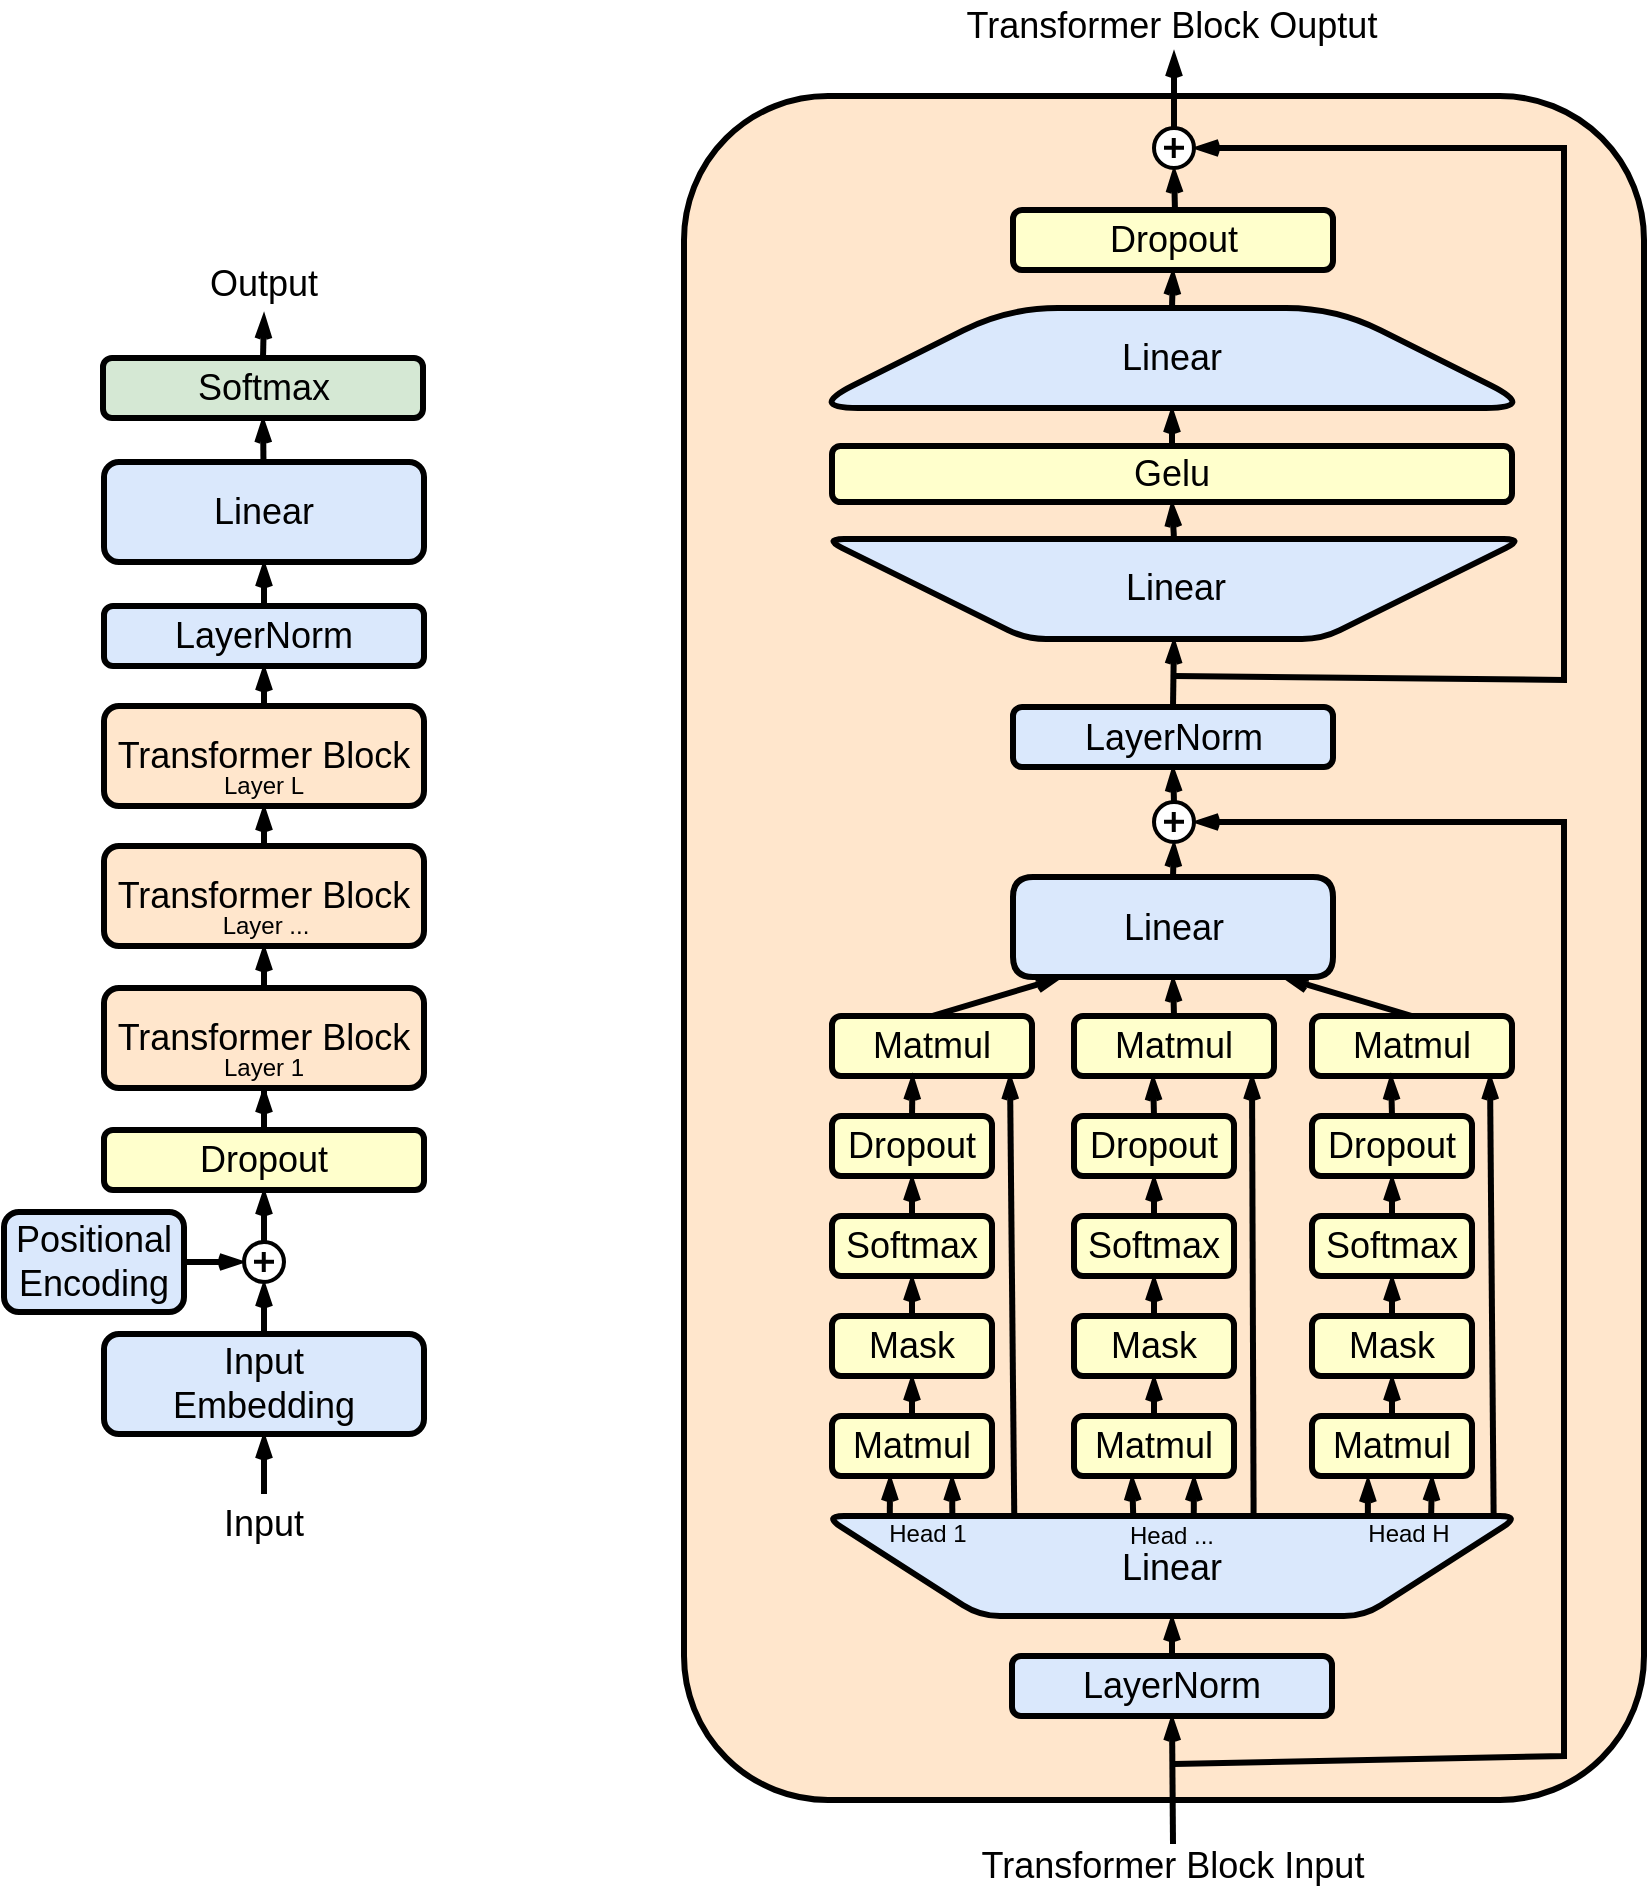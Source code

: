 <mxfile version="21.3.4" type="device">
  <diagram id="4b9dIsP7ZebXHQJc3vsl" name="Page-1">
    <mxGraphModel dx="1349" dy="1094" grid="1" gridSize="10" guides="1" tooltips="1" connect="1" arrows="1" fold="1" page="1" pageScale="1" pageWidth="827" pageHeight="1169" math="0" shadow="0">
      <root>
        <mxCell id="0" />
        <mxCell id="1" parent="0" />
        <mxCell id="HQVciKcB6uAsC0LOoz2--17" value="" style="strokeWidth=2;html=1;shape=mxgraph.flowchart.start_2;whiteSpace=wrap;rounded=1;shadow=0;sketch=0;strokeColor=#000000;fillColor=default;gradientColor=none;" parent="1" vertex="1">
          <mxGeometry x="250" y="821" width="20" height="20" as="geometry" />
        </mxCell>
        <mxCell id="HQVciKcB6uAsC0LOoz2--32" value="&lt;font style=&quot;font-size: 18px;&quot;&gt;Input&lt;br&gt;&lt;font style=&quot;font-size: 18px;&quot;&gt;Embedding&lt;/font&gt;&lt;/font&gt;" style="rounded=1;whiteSpace=wrap;html=1;shadow=0;sketch=0;fillColor=#dae8fc;strokeColor=#000000;labelBackgroundColor=none;strokeWidth=3;" parent="1" vertex="1">
          <mxGeometry x="180" y="867" width="160" height="50" as="geometry" />
        </mxCell>
        <mxCell id="HQVciKcB6uAsC0LOoz2--35" value="&lt;font style=&quot;font-size: 18px;&quot;&gt;Input&lt;br&gt;&lt;/font&gt;" style="rounded=1;whiteSpace=wrap;html=1;shadow=0;sketch=0;labelBackgroundColor=none;strokeWidth=3;strokeColor=none;fillColor=none;" parent="1" vertex="1">
          <mxGeometry x="180" y="947" width="160" height="30" as="geometry" />
        </mxCell>
        <mxCell id="HQVciKcB6uAsC0LOoz2--36" value="" style="endArrow=openThin;html=1;entryX=0.5;entryY=1;entryDx=0;entryDy=0;exitX=0.5;exitY=0;exitDx=0;exitDy=0;strokeWidth=3;rounded=0;endFill=0;" parent="1" source="HQVciKcB6uAsC0LOoz2--35" target="HQVciKcB6uAsC0LOoz2--32" edge="1">
          <mxGeometry width="50" height="50" relative="1" as="geometry">
            <mxPoint x="389.76" y="677" as="sourcePoint" />
            <mxPoint x="389.76" y="637" as="targetPoint" />
          </mxGeometry>
        </mxCell>
        <mxCell id="HQVciKcB6uAsC0LOoz2--37" value="&lt;font style=&quot;font-size: 18px;&quot;&gt;Positional&lt;br&gt;Encoding&lt;br&gt;&lt;/font&gt;" style="rounded=1;whiteSpace=wrap;html=1;shadow=0;sketch=0;labelBackgroundColor=none;strokeWidth=3;strokeColor=#000000;fillColor=#dae8fc;" parent="1" vertex="1">
          <mxGeometry x="130" y="806" width="90" height="50" as="geometry" />
        </mxCell>
        <mxCell id="HQVciKcB6uAsC0LOoz2--43" value="" style="endArrow=openThin;html=1;entryX=0.5;entryY=1;entryDx=0;entryDy=0;exitX=0.5;exitY=0;exitDx=0;exitDy=0;strokeWidth=3;rounded=0;endFill=0;entryPerimeter=0;" parent="1" source="HQVciKcB6uAsC0LOoz2--32" target="HQVciKcB6uAsC0LOoz2--17" edge="1">
          <mxGeometry x="1" y="71" width="50" height="50" relative="1" as="geometry">
            <mxPoint x="245" y="857" as="sourcePoint" />
            <mxPoint x="245" y="827" as="targetPoint" />
            <mxPoint x="61" y="-70" as="offset" />
          </mxGeometry>
        </mxCell>
        <mxCell id="HQVciKcB6uAsC0LOoz2--44" value="" style="endArrow=openThin;html=1;strokeWidth=3;rounded=0;endFill=0;entryX=0;entryY=0.5;entryDx=0;entryDy=0;entryPerimeter=0;exitX=1;exitY=0.5;exitDx=0;exitDy=0;" parent="1" source="HQVciKcB6uAsC0LOoz2--37" target="HQVciKcB6uAsC0LOoz2--17" edge="1">
          <mxGeometry x="1" y="71" width="50" height="50" relative="1" as="geometry">
            <mxPoint x="220" y="832" as="sourcePoint" />
            <mxPoint x="250" y="857" as="targetPoint" />
            <mxPoint x="61" y="-70" as="offset" />
          </mxGeometry>
        </mxCell>
        <mxCell id="HQVciKcB6uAsC0LOoz2--45" value="" style="endArrow=openThin;html=1;entryX=0.5;entryY=1;entryDx=0;entryDy=0;strokeWidth=3;rounded=0;endFill=0;exitX=0.5;exitY=0;exitDx=0;exitDy=0;exitPerimeter=0;" parent="1" source="HQVciKcB6uAsC0LOoz2--17" target="HQVciKcB6uAsC0LOoz2--46" edge="1">
          <mxGeometry x="1" y="71" width="50" height="50" relative="1" as="geometry">
            <mxPoint x="240" y="817" as="sourcePoint" />
            <mxPoint x="250" y="857" as="targetPoint" />
            <mxPoint x="61" y="-70" as="offset" />
          </mxGeometry>
        </mxCell>
        <mxCell id="HQVciKcB6uAsC0LOoz2--55" value="" style="edgeStyle=orthogonalEdgeStyle;rounded=0;orthogonalLoop=1;jettySize=auto;html=1;strokeWidth=3;fontSize=18;endArrow=openThin;endFill=0;" parent="1" source="HQVciKcB6uAsC0LOoz2--46" target="HQVciKcB6uAsC0LOoz2--47" edge="1">
          <mxGeometry relative="1" as="geometry" />
        </mxCell>
        <mxCell id="HQVciKcB6uAsC0LOoz2--46" value="&lt;font size=&quot;4&quot;&gt;Dropout&lt;/font&gt;" style="rounded=1;whiteSpace=wrap;html=1;shadow=0;sketch=0;fillColor=#FFFFCC;strokeColor=#000000;labelBackgroundColor=none;strokeWidth=3;" parent="1" vertex="1">
          <mxGeometry x="180" y="765" width="160" height="30" as="geometry" />
        </mxCell>
        <mxCell id="HQVciKcB6uAsC0LOoz2--47" value="&lt;font size=&quot;4&quot;&gt;Transformer Block&lt;br&gt;&lt;/font&gt;" style="rounded=1;whiteSpace=wrap;html=1;shadow=0;sketch=0;fillColor=#ffe6cc;strokeColor=#000000;labelBackgroundColor=none;strokeWidth=3;" parent="1" vertex="1">
          <mxGeometry x="180" y="694" width="160" height="50" as="geometry" />
        </mxCell>
        <mxCell id="HQVciKcB6uAsC0LOoz2--48" value="&lt;font size=&quot;4&quot;&gt;LayerNorm&lt;br&gt;&lt;/font&gt;" style="rounded=1;whiteSpace=wrap;html=1;shadow=0;sketch=0;fillColor=#dae8fc;strokeColor=#000000;labelBackgroundColor=none;strokeWidth=3;" parent="1" vertex="1">
          <mxGeometry x="180" y="503" width="160" height="30" as="geometry" />
        </mxCell>
        <mxCell id="HQVciKcB6uAsC0LOoz2--50" value="&lt;font size=&quot;4&quot;&gt;Linear&lt;br&gt;&lt;/font&gt;" style="rounded=1;whiteSpace=wrap;html=1;shadow=0;sketch=0;fillColor=#dae8fc;strokeColor=#000000;labelBackgroundColor=none;strokeWidth=3;" parent="1" vertex="1">
          <mxGeometry x="180" y="431" width="160" height="50" as="geometry" />
        </mxCell>
        <mxCell id="HQVciKcB6uAsC0LOoz2--51" value="&lt;font size=&quot;4&quot;&gt;Transformer Block&lt;br&gt;&lt;/font&gt;" style="rounded=1;whiteSpace=wrap;html=1;shadow=0;sketch=0;fillColor=#ffe6cc;strokeColor=#000000;labelBackgroundColor=none;strokeWidth=3;" parent="1" vertex="1">
          <mxGeometry x="180" y="623" width="160" height="50" as="geometry" />
        </mxCell>
        <mxCell id="HQVciKcB6uAsC0LOoz2--52" value="&lt;font size=&quot;4&quot;&gt;Transformer Block&lt;br&gt;&lt;/font&gt;" style="rounded=1;whiteSpace=wrap;html=1;shadow=0;sketch=0;fillColor=#ffe6cc;strokeColor=#000000;labelBackgroundColor=none;strokeWidth=3;" parent="1" vertex="1">
          <mxGeometry x="180" y="553" width="160" height="50" as="geometry" />
        </mxCell>
        <mxCell id="HQVciKcB6uAsC0LOoz2--58" value="" style="endArrow=openThin;html=1;strokeWidth=3;rounded=0;endFill=0;entryX=0.5;entryY=1;entryDx=0;entryDy=0;" parent="1" source="HQVciKcB6uAsC0LOoz2--52" target="HQVciKcB6uAsC0LOoz2--48" edge="1">
          <mxGeometry x="1" y="71" width="50" height="50" relative="1" as="geometry">
            <mxPoint x="130" y="667" as="sourcePoint" />
            <mxPoint x="165" y="667" as="targetPoint" />
            <mxPoint x="61" y="-70" as="offset" />
          </mxGeometry>
        </mxCell>
        <mxCell id="HQVciKcB6uAsC0LOoz2--59" value="" style="endArrow=openThin;html=1;exitX=0.5;exitY=0;exitDx=0;exitDy=0;strokeWidth=3;rounded=0;endFill=0;entryX=0.5;entryY=1;entryDx=0;entryDy=0;" parent="1" source="HQVciKcB6uAsC0LOoz2--51" target="HQVciKcB6uAsC0LOoz2--52" edge="1">
          <mxGeometry x="1" y="71" width="50" height="50" relative="1" as="geometry">
            <mxPoint x="140" y="677" as="sourcePoint" />
            <mxPoint x="175" y="677" as="targetPoint" />
            <mxPoint x="61" y="-70" as="offset" />
          </mxGeometry>
        </mxCell>
        <mxCell id="HQVciKcB6uAsC0LOoz2--60" value="" style="endArrow=openThin;html=1;strokeWidth=3;rounded=0;endFill=0;entryX=0.5;entryY=1;entryDx=0;entryDy=0;exitX=0.5;exitY=0;exitDx=0;exitDy=0;" parent="1" source="HQVciKcB6uAsC0LOoz2--47" target="HQVciKcB6uAsC0LOoz2--51" edge="1">
          <mxGeometry x="1" y="71" width="50" height="50" relative="1" as="geometry">
            <mxPoint x="140" y="597" as="sourcePoint" />
            <mxPoint x="185" y="687" as="targetPoint" />
            <mxPoint x="61" y="-70" as="offset" />
          </mxGeometry>
        </mxCell>
        <mxCell id="HQVciKcB6uAsC0LOoz2--61" value="" style="endArrow=openThin;html=1;strokeWidth=3;rounded=0;endFill=0;entryX=0.5;entryY=1;entryDx=0;entryDy=0;" parent="1" source="HQVciKcB6uAsC0LOoz2--48" target="HQVciKcB6uAsC0LOoz2--50" edge="1">
          <mxGeometry x="1" y="71" width="50" height="50" relative="1" as="geometry">
            <mxPoint x="250" y="549" as="sourcePoint" />
            <mxPoint x="250" y="528" as="targetPoint" />
            <mxPoint x="61" y="-70" as="offset" />
          </mxGeometry>
        </mxCell>
        <mxCell id="HQVciKcB6uAsC0LOoz2--62" value="&lt;font style=&quot;font-size: 18px;&quot;&gt;Output&lt;br&gt;&lt;/font&gt;" style="rounded=1;whiteSpace=wrap;html=1;shadow=0;sketch=0;labelBackgroundColor=none;strokeWidth=3;strokeColor=none;fillColor=none;" parent="1" vertex="1">
          <mxGeometry x="180" y="326" width="160" height="31" as="geometry" />
        </mxCell>
        <mxCell id="HQVciKcB6uAsC0LOoz2--63" value="" style="endArrow=openThin;html=1;strokeWidth=3;rounded=0;endFill=0;entryX=0.5;entryY=1;entryDx=0;entryDy=0;exitX=0.5;exitY=0;exitDx=0;exitDy=0;" parent="1" source="oIwPzfI9AkTeWNETLoXm-1" target="HQVciKcB6uAsC0LOoz2--62" edge="1">
          <mxGeometry x="1" y="71" width="50" height="50" relative="1" as="geometry">
            <mxPoint x="260" y="365" as="sourcePoint" />
            <mxPoint x="250" y="387" as="targetPoint" />
            <mxPoint x="61" y="-70" as="offset" />
          </mxGeometry>
        </mxCell>
        <mxCell id="HQVciKcB6uAsC0LOoz2--162" value="&lt;font style=&quot;&quot;&gt;&lt;font color=&quot;#000000&quot; style=&quot;font-size: 12px;&quot;&gt;Layer L&lt;/font&gt;&lt;br&gt;&lt;/font&gt;" style="rounded=1;whiteSpace=wrap;html=1;shadow=0;sketch=0;labelBackgroundColor=none;strokeWidth=3;strokeColor=none;fillColor=none;fontColor=#FF99CC;" parent="1" vertex="1">
          <mxGeometry x="210" y="580" width="100" height="25" as="geometry" />
        </mxCell>
        <mxCell id="HQVciKcB6uAsC0LOoz2--163" value="&lt;font style=&quot;&quot;&gt;&lt;font color=&quot;#000000&quot; style=&quot;font-size: 12px;&quot;&gt;Layer ...&lt;/font&gt;&lt;br&gt;&lt;/font&gt;" style="rounded=1;whiteSpace=wrap;html=1;shadow=0;sketch=0;labelBackgroundColor=none;strokeWidth=3;strokeColor=none;fillColor=none;fontColor=#FF99CC;" parent="1" vertex="1">
          <mxGeometry x="211" y="650.5" width="100" height="25" as="geometry" />
        </mxCell>
        <mxCell id="HQVciKcB6uAsC0LOoz2--164" value="&lt;font style=&quot;&quot;&gt;&lt;font color=&quot;#000000&quot; style=&quot;font-size: 12px;&quot;&gt;Layer 1&lt;/font&gt;&lt;br&gt;&lt;/font&gt;" style="rounded=1;whiteSpace=wrap;html=1;shadow=0;sketch=0;labelBackgroundColor=none;strokeWidth=3;strokeColor=none;fillColor=none;fontColor=#FF99CC;" parent="1" vertex="1">
          <mxGeometry x="210" y="721" width="100" height="25" as="geometry" />
        </mxCell>
        <mxCell id="oIwPzfI9AkTeWNETLoXm-1" value="&lt;font size=&quot;4&quot;&gt;Softmax&lt;br&gt;&lt;/font&gt;" style="rounded=1;whiteSpace=wrap;html=1;shadow=0;sketch=0;fillColor=#d5e8d4;strokeColor=#000000;labelBackgroundColor=none;strokeWidth=3;" parent="1" vertex="1">
          <mxGeometry x="179.5" y="379" width="160" height="30" as="geometry" />
        </mxCell>
        <mxCell id="oIwPzfI9AkTeWNETLoXm-3" value="" style="endArrow=openThin;html=1;strokeWidth=3;rounded=0;endFill=0;entryX=0.5;entryY=1;entryDx=0;entryDy=0;" parent="1" source="HQVciKcB6uAsC0LOoz2--50" target="oIwPzfI9AkTeWNETLoXm-1" edge="1">
          <mxGeometry x="1" y="71" width="50" height="50" relative="1" as="geometry">
            <mxPoint x="270" y="513" as="sourcePoint" />
            <mxPoint x="270" y="491" as="targetPoint" />
            <mxPoint x="61" y="-70" as="offset" />
          </mxGeometry>
        </mxCell>
        <mxCell id="TFvU1HtMdlonxRWAqQK4-1" value="&lt;font size=&quot;4&quot;&gt;&lt;br&gt;&lt;/font&gt;" style="rounded=1;whiteSpace=wrap;html=1;shadow=0;sketch=0;fillColor=#ffe6cc;strokeColor=#000000;labelBackgroundColor=none;strokeWidth=3;" parent="1" vertex="1">
          <mxGeometry x="470" y="248" width="480" height="852" as="geometry" />
        </mxCell>
        <mxCell id="TFvU1HtMdlonxRWAqQK4-2" value="&lt;font style=&quot;font-size: 18px;&quot;&gt;Transformer Block Input&lt;br&gt;&lt;/font&gt;" style="rounded=1;whiteSpace=wrap;html=1;shadow=0;sketch=0;labelBackgroundColor=none;strokeWidth=3;strokeColor=none;fillColor=none;" parent="1" vertex="1">
          <mxGeometry x="544" y="1122" width="341" height="22" as="geometry" />
        </mxCell>
        <mxCell id="TFvU1HtMdlonxRWAqQK4-3" value="" style="endArrow=openThin;html=1;entryX=0.5;entryY=1;entryDx=0;entryDy=0;exitX=0.5;exitY=0;exitDx=0;exitDy=0;strokeWidth=3;rounded=0;endFill=0;" parent="1" source="TFvU1HtMdlonxRWAqQK4-47" edge="1">
          <mxGeometry width="50" height="50" relative="1" as="geometry">
            <mxPoint x="714" y="1056" as="sourcePoint" />
            <mxPoint x="714" y="1008" as="targetPoint" />
          </mxGeometry>
        </mxCell>
        <mxCell id="TFvU1HtMdlonxRWAqQK4-4" value="" style="endArrow=openThin;html=1;entryX=0.75;entryY=1;entryDx=0;entryDy=0;strokeWidth=3;rounded=0;endFill=0;strokeColor=#000000;exitX=0.177;exitY=0.01;exitDx=0;exitDy=0;exitPerimeter=0;" parent="1" target="TFvU1HtMdlonxRWAqQK4-5" edge="1">
          <mxGeometry x="1" y="71" width="50" height="50" relative="1" as="geometry">
            <mxPoint x="604.18" y="958.5" as="sourcePoint" />
            <mxPoint x="604" y="915" as="targetPoint" />
            <mxPoint x="61" y="-70" as="offset" />
          </mxGeometry>
        </mxCell>
        <mxCell id="TFvU1HtMdlonxRWAqQK4-5" value="&lt;font style=&quot;font-size: 18px;&quot;&gt;Matmul&lt;/font&gt;" style="rounded=1;whiteSpace=wrap;html=1;shadow=0;sketch=0;fillColor=#FFFFCC;strokeColor=#000000;labelBackgroundColor=none;strokeWidth=3;" parent="1" vertex="1">
          <mxGeometry x="544" y="908" width="80" height="30" as="geometry" />
        </mxCell>
        <mxCell id="TFvU1HtMdlonxRWAqQK4-6" value="" style="endArrow=openThin;html=1;entryX=0.363;entryY=1;entryDx=0;entryDy=0;exitX=0.085;exitY=-0.02;exitDx=0;exitDy=0;strokeWidth=3;rounded=0;endFill=0;entryPerimeter=0;exitPerimeter=0;strokeColor=#000000;" parent="1" target="TFvU1HtMdlonxRWAqQK4-5" edge="1">
          <mxGeometry x="1" y="71" width="50" height="50" relative="1" as="geometry">
            <mxPoint x="572.9" y="957" as="sourcePoint" />
            <mxPoint x="564" y="915" as="targetPoint" />
            <mxPoint x="61" y="-70" as="offset" />
          </mxGeometry>
        </mxCell>
        <mxCell id="TFvU1HtMdlonxRWAqQK4-7" value="" style="endArrow=openThin;html=1;entryX=0.89;entryY=0.98;entryDx=0;entryDy=0;strokeWidth=3;rounded=0;endFill=0;entryPerimeter=0;exitX=0.268;exitY=-0.03;exitDx=0;exitDy=0;exitPerimeter=0;strokeColor=#000000;" parent="1" target="TFvU1HtMdlonxRWAqQK4-10" edge="1">
          <mxGeometry x="1" y="71" width="50" height="50" relative="1" as="geometry">
            <mxPoint x="635.12" y="956.5" as="sourcePoint" />
            <mxPoint x="634" y="910" as="targetPoint" />
            <mxPoint x="61" y="-70" as="offset" />
          </mxGeometry>
        </mxCell>
        <mxCell id="TFvU1HtMdlonxRWAqQK4-8" value="&lt;font style=&quot;font-size: 18px;&quot;&gt;Mask&lt;/font&gt;" style="rounded=1;whiteSpace=wrap;html=1;shadow=0;sketch=0;fillColor=#FFFFCC;strokeColor=#000000;labelBackgroundColor=none;strokeWidth=3;" parent="1" vertex="1">
          <mxGeometry x="544" y="858" width="80" height="30" as="geometry" />
        </mxCell>
        <mxCell id="TFvU1HtMdlonxRWAqQK4-9" value="&lt;font style=&quot;font-size: 18px;&quot;&gt;Softmax&lt;/font&gt;" style="rounded=1;whiteSpace=wrap;html=1;shadow=0;sketch=0;fillColor=#FFFFCC;strokeColor=#000000;labelBackgroundColor=none;strokeWidth=3;" parent="1" vertex="1">
          <mxGeometry x="544" y="808" width="80" height="30" as="geometry" />
        </mxCell>
        <mxCell id="TFvU1HtMdlonxRWAqQK4-10" value="&lt;font style=&quot;font-size: 18px;&quot;&gt;Matmul&lt;/font&gt;" style="rounded=1;whiteSpace=wrap;html=1;shadow=0;sketch=0;fillColor=#FFFFCC;strokeColor=#000000;labelBackgroundColor=none;strokeWidth=3;" parent="1" vertex="1">
          <mxGeometry x="544" y="708" width="100" height="30" as="geometry" />
        </mxCell>
        <mxCell id="TFvU1HtMdlonxRWAqQK4-11" value="&lt;font size=&quot;4&quot;&gt;LayerNorm&lt;/font&gt;" style="rounded=1;whiteSpace=wrap;html=1;shadow=0;sketch=0;fillColor=#dae8fc;strokeColor=#000000;labelBackgroundColor=none;strokeWidth=3;" parent="1" vertex="1">
          <mxGeometry x="634.5" y="553.5" width="160" height="30" as="geometry" />
        </mxCell>
        <mxCell id="TFvU1HtMdlonxRWAqQK4-12" value="" style="endArrow=openThin;html=1;entryX=0.5;entryY=1;entryDx=0;entryDy=0;strokeWidth=3;rounded=0;endFill=0;fillColor=#fff2cc;strokeColor=#000000;" parent="1" source="TFvU1HtMdlonxRWAqQK4-5" target="TFvU1HtMdlonxRWAqQK4-8" edge="1">
          <mxGeometry x="1" y="71" width="50" height="50" relative="1" as="geometry">
            <mxPoint x="574" y="945" as="sourcePoint" />
            <mxPoint x="574" y="925" as="targetPoint" />
            <mxPoint x="61" y="-70" as="offset" />
          </mxGeometry>
        </mxCell>
        <mxCell id="TFvU1HtMdlonxRWAqQK4-13" value="" style="endArrow=openThin;html=1;entryX=0.5;entryY=1;entryDx=0;entryDy=0;exitX=0.5;exitY=0;exitDx=0;exitDy=0;strokeWidth=3;rounded=0;endFill=0;fillColor=#fff2cc;strokeColor=#000000;" parent="1" source="TFvU1HtMdlonxRWAqQK4-8" target="TFvU1HtMdlonxRWAqQK4-9" edge="1">
          <mxGeometry x="1" y="71" width="50" height="50" relative="1" as="geometry">
            <mxPoint x="594" y="874" as="sourcePoint" />
            <mxPoint x="594" y="854" as="targetPoint" />
            <mxPoint x="61" y="-70" as="offset" />
          </mxGeometry>
        </mxCell>
        <mxCell id="TFvU1HtMdlonxRWAqQK4-14" value="" style="endArrow=openThin;html=1;exitX=0.5;exitY=0;exitDx=0;exitDy=0;strokeWidth=3;rounded=0;endFill=0;entryX=0.403;entryY=0.985;entryDx=0;entryDy=0;entryPerimeter=0;fillColor=#fff2cc;strokeColor=#000000;" parent="1" source="TFvU1HtMdlonxRWAqQK4-39" target="TFvU1HtMdlonxRWAqQK4-10" edge="1">
          <mxGeometry x="1" y="71" width="50" height="50" relative="1" as="geometry">
            <mxPoint x="594" y="811" as="sourcePoint" />
            <mxPoint x="594" y="791" as="targetPoint" />
            <mxPoint x="61" y="-70" as="offset" />
          </mxGeometry>
        </mxCell>
        <mxCell id="TFvU1HtMdlonxRWAqQK4-15" value="" style="endArrow=openThin;html=1;entryX=0.75;entryY=1;entryDx=0;entryDy=0;strokeWidth=3;rounded=0;endFill=0;strokeColor=#000000;exitX=0.532;exitY=-0.005;exitDx=0;exitDy=0;exitPerimeter=0;" parent="1" target="TFvU1HtMdlonxRWAqQK4-16" edge="1">
          <mxGeometry x="1" y="71" width="50" height="50" relative="1" as="geometry">
            <mxPoint x="724.88" y="957.75" as="sourcePoint" />
            <mxPoint x="725" y="915" as="targetPoint" />
            <mxPoint x="61" y="-70" as="offset" />
          </mxGeometry>
        </mxCell>
        <mxCell id="TFvU1HtMdlonxRWAqQK4-16" value="&lt;font style=&quot;font-size: 18px;&quot;&gt;Matmul&lt;/font&gt;" style="rounded=1;whiteSpace=wrap;html=1;shadow=0;sketch=0;fillColor=#FFFFCC;strokeColor=#000000;labelBackgroundColor=none;strokeWidth=3;" parent="1" vertex="1">
          <mxGeometry x="665" y="908" width="80" height="30" as="geometry" />
        </mxCell>
        <mxCell id="TFvU1HtMdlonxRWAqQK4-17" value="" style="endArrow=openThin;html=1;entryX=0.363;entryY=1;entryDx=0;entryDy=0;exitX=0.443;exitY=0.007;exitDx=0;exitDy=0;strokeWidth=3;rounded=0;endFill=0;entryPerimeter=0;exitPerimeter=0;strokeColor=#000000;" parent="1" target="TFvU1HtMdlonxRWAqQK4-16" edge="1">
          <mxGeometry x="1" y="71" width="50" height="50" relative="1" as="geometry">
            <mxPoint x="694.62" y="958.35" as="sourcePoint" />
            <mxPoint x="685" y="915" as="targetPoint" />
            <mxPoint x="61" y="-70" as="offset" />
          </mxGeometry>
        </mxCell>
        <mxCell id="TFvU1HtMdlonxRWAqQK4-18" value="" style="endArrow=openThin;html=1;entryX=0.89;entryY=0.98;entryDx=0;entryDy=0;strokeWidth=3;rounded=0;endFill=0;entryPerimeter=0;strokeColor=#000000;exitX=0.62;exitY=0;exitDx=0;exitDy=0;exitPerimeter=0;" parent="1" target="TFvU1HtMdlonxRWAqQK4-21" edge="1">
          <mxGeometry x="1" y="71" width="50" height="50" relative="1" as="geometry">
            <mxPoint x="754.8" y="958" as="sourcePoint" />
            <mxPoint x="755" y="910" as="targetPoint" />
            <mxPoint x="61" y="-70" as="offset" />
          </mxGeometry>
        </mxCell>
        <mxCell id="TFvU1HtMdlonxRWAqQK4-19" value="&lt;font style=&quot;font-size: 18px;&quot;&gt;Mask&lt;/font&gt;" style="rounded=1;whiteSpace=wrap;html=1;shadow=0;sketch=0;fillColor=#FFFFCC;strokeColor=#000000;labelBackgroundColor=none;strokeWidth=3;" parent="1" vertex="1">
          <mxGeometry x="665" y="858" width="80" height="30" as="geometry" />
        </mxCell>
        <mxCell id="TFvU1HtMdlonxRWAqQK4-20" value="&lt;font style=&quot;font-size: 18px;&quot;&gt;Softmax&lt;/font&gt;" style="rounded=1;whiteSpace=wrap;html=1;shadow=0;sketch=0;fillColor=#FFFFCC;strokeColor=#000000;labelBackgroundColor=none;strokeWidth=3;" parent="1" vertex="1">
          <mxGeometry x="665" y="808" width="80" height="30" as="geometry" />
        </mxCell>
        <mxCell id="TFvU1HtMdlonxRWAqQK4-21" value="&lt;font style=&quot;font-size: 18px;&quot;&gt;Matmul&lt;/font&gt;" style="rounded=1;whiteSpace=wrap;html=1;shadow=0;sketch=0;fillColor=#FFFFCC;strokeColor=#000000;labelBackgroundColor=none;strokeWidth=3;" parent="1" vertex="1">
          <mxGeometry x="665" y="708" width="100" height="30" as="geometry" />
        </mxCell>
        <mxCell id="TFvU1HtMdlonxRWAqQK4-22" value="" style="endArrow=openThin;html=1;entryX=0.5;entryY=1;entryDx=0;entryDy=0;exitX=0.5;exitY=0;exitDx=0;exitDy=0;strokeWidth=3;rounded=0;endFill=0;fillColor=#fff2cc;strokeColor=#000000;" parent="1" source="TFvU1HtMdlonxRWAqQK4-16" target="TFvU1HtMdlonxRWAqQK4-19" edge="1">
          <mxGeometry x="1" y="71" width="50" height="50" relative="1" as="geometry">
            <mxPoint x="695" y="945" as="sourcePoint" />
            <mxPoint x="695" y="925" as="targetPoint" />
            <mxPoint x="61" y="-70" as="offset" />
          </mxGeometry>
        </mxCell>
        <mxCell id="TFvU1HtMdlonxRWAqQK4-23" value="" style="endArrow=openThin;html=1;entryX=0.5;entryY=1;entryDx=0;entryDy=0;exitX=0.5;exitY=0;exitDx=0;exitDy=0;strokeWidth=3;rounded=0;endFill=0;fillColor=#fff2cc;strokeColor=#000000;" parent="1" source="TFvU1HtMdlonxRWAqQK4-19" target="TFvU1HtMdlonxRWAqQK4-20" edge="1">
          <mxGeometry x="1" y="71" width="50" height="50" relative="1" as="geometry">
            <mxPoint x="715" y="874" as="sourcePoint" />
            <mxPoint x="715" y="854" as="targetPoint" />
            <mxPoint x="61" y="-70" as="offset" />
          </mxGeometry>
        </mxCell>
        <mxCell id="TFvU1HtMdlonxRWAqQK4-24" value="" style="endArrow=openThin;html=1;exitX=0.5;exitY=0;exitDx=0;exitDy=0;strokeWidth=3;rounded=0;endFill=0;entryX=0.395;entryY=0.995;entryDx=0;entryDy=0;entryPerimeter=0;fillColor=#fff2cc;strokeColor=#000000;" parent="1" source="TFvU1HtMdlonxRWAqQK4-40" target="TFvU1HtMdlonxRWAqQK4-21" edge="1">
          <mxGeometry x="1" y="71" width="50" height="50" relative="1" as="geometry">
            <mxPoint x="715" y="811" as="sourcePoint" />
            <mxPoint x="715" y="791" as="targetPoint" />
            <mxPoint x="61" y="-70" as="offset" />
          </mxGeometry>
        </mxCell>
        <mxCell id="TFvU1HtMdlonxRWAqQK4-25" value="" style="endArrow=openThin;html=1;entryX=0.75;entryY=1;entryDx=0;entryDy=0;exitX=0.881;exitY=0.02;exitDx=0;exitDy=0;strokeWidth=3;rounded=0;endFill=0;strokeColor=#000000;exitPerimeter=0;" parent="1" target="TFvU1HtMdlonxRWAqQK4-26" edge="1">
          <mxGeometry x="1" y="71" width="50" height="50" relative="1" as="geometry">
            <mxPoint x="843.54" y="959" as="sourcePoint" />
            <mxPoint x="844" y="915" as="targetPoint" />
            <mxPoint x="61" y="-70" as="offset" />
          </mxGeometry>
        </mxCell>
        <mxCell id="TFvU1HtMdlonxRWAqQK4-26" value="&lt;font style=&quot;font-size: 18px;&quot;&gt;Matmul&lt;/font&gt;" style="rounded=1;whiteSpace=wrap;html=1;shadow=0;sketch=0;fillColor=#FFFFCC;strokeColor=#000000;labelBackgroundColor=none;strokeWidth=3;" parent="1" vertex="1">
          <mxGeometry x="784" y="908" width="80" height="30" as="geometry" />
        </mxCell>
        <mxCell id="TFvU1HtMdlonxRWAqQK4-27" value="" style="endArrow=openThin;html=1;entryX=0.35;entryY=1.025;entryDx=0;entryDy=0;strokeWidth=3;rounded=0;endFill=0;entryPerimeter=0;strokeColor=#000000;exitX=0.788;exitY=0;exitDx=0;exitDy=0;exitPerimeter=0;" parent="1" target="TFvU1HtMdlonxRWAqQK4-26" edge="1">
          <mxGeometry x="1" y="71" width="50" height="50" relative="1" as="geometry">
            <mxPoint x="811.92" y="958" as="sourcePoint" />
            <mxPoint x="804" y="915" as="targetPoint" />
            <mxPoint x="61" y="-70" as="offset" />
          </mxGeometry>
        </mxCell>
        <mxCell id="TFvU1HtMdlonxRWAqQK4-28" value="" style="endArrow=openThin;html=1;entryX=0.89;entryY=0.98;entryDx=0;entryDy=0;strokeWidth=3;rounded=0;endFill=0;entryPerimeter=0;strokeColor=#000000;exitX=0.973;exitY=-0.005;exitDx=0;exitDy=0;exitPerimeter=0;" parent="1" target="TFvU1HtMdlonxRWAqQK4-31" edge="1">
          <mxGeometry x="1" y="71" width="50" height="50" relative="1" as="geometry">
            <mxPoint x="874.82" y="957.75" as="sourcePoint" />
            <mxPoint x="874" y="910" as="targetPoint" />
            <mxPoint x="61" y="-70" as="offset" />
          </mxGeometry>
        </mxCell>
        <mxCell id="TFvU1HtMdlonxRWAqQK4-29" value="&lt;font style=&quot;font-size: 18px;&quot;&gt;Mask&lt;/font&gt;" style="rounded=1;whiteSpace=wrap;html=1;shadow=0;sketch=0;fillColor=#FFFFCC;strokeColor=#000000;labelBackgroundColor=none;strokeWidth=3;" parent="1" vertex="1">
          <mxGeometry x="784" y="858" width="80" height="30" as="geometry" />
        </mxCell>
        <mxCell id="TFvU1HtMdlonxRWAqQK4-30" value="&lt;font style=&quot;font-size: 18px;&quot;&gt;Softmax&lt;/font&gt;" style="rounded=1;whiteSpace=wrap;html=1;shadow=0;sketch=0;fillColor=#FFFFCC;strokeColor=#000000;labelBackgroundColor=none;strokeWidth=3;" parent="1" vertex="1">
          <mxGeometry x="784" y="808" width="80" height="30" as="geometry" />
        </mxCell>
        <mxCell id="TFvU1HtMdlonxRWAqQK4-31" value="&lt;font style=&quot;font-size: 18px;&quot;&gt;Matmul&lt;/font&gt;" style="rounded=1;whiteSpace=wrap;html=1;shadow=0;sketch=0;fillColor=#FFFFCC;strokeColor=#000000;labelBackgroundColor=none;strokeWidth=3;" parent="1" vertex="1">
          <mxGeometry x="784" y="708" width="100" height="30" as="geometry" />
        </mxCell>
        <mxCell id="TFvU1HtMdlonxRWAqQK4-32" value="" style="endArrow=openThin;html=1;entryX=0.5;entryY=1;entryDx=0;entryDy=0;exitX=0.5;exitY=0;exitDx=0;exitDy=0;strokeWidth=3;rounded=0;endFill=0;fillColor=#fff2cc;strokeColor=#000000;" parent="1" source="TFvU1HtMdlonxRWAqQK4-26" target="TFvU1HtMdlonxRWAqQK4-29" edge="1">
          <mxGeometry x="1" y="71" width="50" height="50" relative="1" as="geometry">
            <mxPoint x="814" y="945" as="sourcePoint" />
            <mxPoint x="814" y="925" as="targetPoint" />
            <mxPoint x="61" y="-70" as="offset" />
          </mxGeometry>
        </mxCell>
        <mxCell id="TFvU1HtMdlonxRWAqQK4-33" value="" style="endArrow=openThin;html=1;entryX=0.5;entryY=1;entryDx=0;entryDy=0;exitX=0.5;exitY=0;exitDx=0;exitDy=0;strokeWidth=3;rounded=0;endFill=0;fillColor=#fff2cc;strokeColor=#000000;" parent="1" source="TFvU1HtMdlonxRWAqQK4-29" target="TFvU1HtMdlonxRWAqQK4-30" edge="1">
          <mxGeometry x="1" y="71" width="50" height="50" relative="1" as="geometry">
            <mxPoint x="834" y="874" as="sourcePoint" />
            <mxPoint x="834" y="854" as="targetPoint" />
            <mxPoint x="61" y="-70" as="offset" />
          </mxGeometry>
        </mxCell>
        <mxCell id="TFvU1HtMdlonxRWAqQK4-34" value="" style="endArrow=openThin;html=1;exitX=0.5;exitY=0;exitDx=0;exitDy=0;strokeWidth=3;rounded=0;endFill=0;entryX=0.395;entryY=0.985;entryDx=0;entryDy=0;entryPerimeter=0;fillColor=#fff2cc;strokeColor=#000000;" parent="1" source="TFvU1HtMdlonxRWAqQK4-41" target="TFvU1HtMdlonxRWAqQK4-31" edge="1">
          <mxGeometry x="1" y="71" width="50" height="50" relative="1" as="geometry">
            <mxPoint x="834" y="811" as="sourcePoint" />
            <mxPoint x="834" y="791" as="targetPoint" />
            <mxPoint x="61" y="-70" as="offset" />
          </mxGeometry>
        </mxCell>
        <mxCell id="TFvU1HtMdlonxRWAqQK4-35" value="" style="endArrow=openThin;html=1;entryX=0.15;entryY=1.005;entryDx=0;entryDy=0;strokeWidth=3;rounded=0;endFill=0;exitX=0.5;exitY=0;exitDx=0;exitDy=0;entryPerimeter=0;" parent="1" source="TFvU1HtMdlonxRWAqQK4-10" target="TFvU1HtMdlonxRWAqQK4-61" edge="1">
          <mxGeometry x="1" y="71" width="50" height="50" relative="1" as="geometry">
            <mxPoint x="645.12" y="876.5" as="sourcePoint" />
            <mxPoint x="594.98" y="688" as="targetPoint" />
            <mxPoint x="61" y="-70" as="offset" />
          </mxGeometry>
        </mxCell>
        <mxCell id="TFvU1HtMdlonxRWAqQK4-36" value="" style="endArrow=openThin;html=1;entryX=0.5;entryY=1;entryDx=0;entryDy=0;strokeWidth=3;rounded=0;endFill=0;exitX=0.5;exitY=0;exitDx=0;exitDy=0;" parent="1" source="TFvU1HtMdlonxRWAqQK4-21" target="TFvU1HtMdlonxRWAqQK4-61" edge="1">
          <mxGeometry x="1" y="71" width="50" height="50" relative="1" as="geometry">
            <mxPoint x="604" y="592" as="sourcePoint" />
            <mxPoint x="715" y="689" as="targetPoint" />
            <mxPoint x="61" y="-70" as="offset" />
          </mxGeometry>
        </mxCell>
        <mxCell id="TFvU1HtMdlonxRWAqQK4-37" value="" style="endArrow=openThin;html=1;entryX=0.845;entryY=1.005;entryDx=0;entryDy=0;strokeWidth=3;rounded=0;endFill=0;entryPerimeter=0;exitX=0.5;exitY=0;exitDx=0;exitDy=0;" parent="1" source="TFvU1HtMdlonxRWAqQK4-31" target="TFvU1HtMdlonxRWAqQK4-61" edge="1">
          <mxGeometry x="1" y="71" width="50" height="50" relative="1" as="geometry">
            <mxPoint x="834" y="578" as="sourcePoint" />
            <mxPoint x="827.54" y="689.35" as="targetPoint" />
            <mxPoint x="61" y="-70" as="offset" />
          </mxGeometry>
        </mxCell>
        <mxCell id="TFvU1HtMdlonxRWAqQK4-38" value="&lt;font style=&quot;font-size: 18px;&quot;&gt;Transformer Block Ouptut&lt;br&gt;&lt;/font&gt;" style="rounded=1;whiteSpace=wrap;html=1;shadow=0;sketch=0;labelBackgroundColor=none;strokeWidth=3;strokeColor=none;fillColor=none;" parent="1" vertex="1">
          <mxGeometry x="544" y="200" width="340" height="26" as="geometry" />
        </mxCell>
        <mxCell id="TFvU1HtMdlonxRWAqQK4-39" value="&lt;font style=&quot;font-size: 18px;&quot;&gt;Dropout&lt;/font&gt;" style="rounded=1;whiteSpace=wrap;html=1;shadow=0;sketch=0;fillColor=#FFFFCC;strokeColor=#000000;labelBackgroundColor=none;strokeWidth=3;" parent="1" vertex="1">
          <mxGeometry x="544" y="758" width="80" height="30" as="geometry" />
        </mxCell>
        <mxCell id="TFvU1HtMdlonxRWAqQK4-40" value="&lt;font style=&quot;font-size: 18px;&quot;&gt;Dropout&lt;/font&gt;" style="rounded=1;whiteSpace=wrap;html=1;shadow=0;sketch=0;fillColor=#FFFFCC;strokeColor=#000000;labelBackgroundColor=none;strokeWidth=3;" parent="1" vertex="1">
          <mxGeometry x="665" y="758" width="80" height="30" as="geometry" />
        </mxCell>
        <mxCell id="TFvU1HtMdlonxRWAqQK4-41" value="&lt;font style=&quot;font-size: 18px;&quot;&gt;Dropout&lt;/font&gt;" style="rounded=1;whiteSpace=wrap;html=1;shadow=0;sketch=0;fillColor=#FFFFCC;strokeColor=#000000;labelBackgroundColor=none;strokeWidth=3;" parent="1" vertex="1">
          <mxGeometry x="784" y="758" width="80" height="30" as="geometry" />
        </mxCell>
        <mxCell id="TFvU1HtMdlonxRWAqQK4-42" value="" style="endArrow=openThin;html=1;entryX=0.5;entryY=1;entryDx=0;entryDy=0;strokeWidth=3;rounded=0;endFill=0;fillColor=#fff2cc;strokeColor=#000000;exitX=0.5;exitY=0;exitDx=0;exitDy=0;" parent="1" source="TFvU1HtMdlonxRWAqQK4-9" target="TFvU1HtMdlonxRWAqQK4-39" edge="1">
          <mxGeometry x="1" y="71" width="50" height="50" relative="1" as="geometry">
            <mxPoint x="585" y="716" as="sourcePoint" />
            <mxPoint x="594" y="784" as="targetPoint" />
            <mxPoint x="61" y="-70" as="offset" />
          </mxGeometry>
        </mxCell>
        <mxCell id="TFvU1HtMdlonxRWAqQK4-43" value="" style="endArrow=openThin;html=1;entryX=0.5;entryY=1;entryDx=0;entryDy=0;strokeWidth=3;rounded=0;endFill=0;fillColor=#fff2cc;strokeColor=#000000;exitX=0.5;exitY=0;exitDx=0;exitDy=0;" parent="1" source="TFvU1HtMdlonxRWAqQK4-20" target="TFvU1HtMdlonxRWAqQK4-40" edge="1">
          <mxGeometry x="1" y="71" width="50" height="50" relative="1" as="geometry">
            <mxPoint x="594" y="734" as="sourcePoint" />
            <mxPoint x="595" y="708" as="targetPoint" />
            <mxPoint x="61" y="-70" as="offset" />
          </mxGeometry>
        </mxCell>
        <mxCell id="TFvU1HtMdlonxRWAqQK4-44" value="" style="endArrow=openThin;html=1;entryX=0.5;entryY=1;entryDx=0;entryDy=0;strokeWidth=3;rounded=0;endFill=0;fillColor=#fff2cc;strokeColor=#000000;" parent="1" source="TFvU1HtMdlonxRWAqQK4-30" target="TFvU1HtMdlonxRWAqQK4-41" edge="1">
          <mxGeometry x="1" y="71" width="50" height="50" relative="1" as="geometry">
            <mxPoint x="715" y="734" as="sourcePoint" />
            <mxPoint x="716" y="708" as="targetPoint" />
            <mxPoint x="61" y="-70" as="offset" />
          </mxGeometry>
        </mxCell>
        <mxCell id="TFvU1HtMdlonxRWAqQK4-45" value="&lt;font size=&quot;4&quot;&gt;Dropout&lt;/font&gt;" style="rounded=1;whiteSpace=wrap;html=1;shadow=0;sketch=0;fillColor=#FFFFCC;strokeColor=#000000;labelBackgroundColor=none;strokeWidth=3;" parent="1" vertex="1">
          <mxGeometry x="634.5" y="305" width="160" height="30" as="geometry" />
        </mxCell>
        <mxCell id="TFvU1HtMdlonxRWAqQK4-46" value="&lt;font size=&quot;4&quot;&gt;Gelu&lt;/font&gt;" style="rounded=1;whiteSpace=wrap;html=1;shadow=0;sketch=0;fillColor=#FFFFCC;strokeColor=#000000;labelBackgroundColor=none;strokeWidth=3;" parent="1" vertex="1">
          <mxGeometry x="544" y="423" width="340" height="28" as="geometry" />
        </mxCell>
        <mxCell id="TFvU1HtMdlonxRWAqQK4-47" value="&lt;font size=&quot;4&quot;&gt;LayerNorm&lt;/font&gt;" style="rounded=1;whiteSpace=wrap;html=1;shadow=0;sketch=0;fillColor=#dae8fc;strokeColor=#000000;labelBackgroundColor=none;strokeWidth=3;" parent="1" vertex="1">
          <mxGeometry x="634" y="1028" width="160" height="30" as="geometry" />
        </mxCell>
        <mxCell id="TFvU1HtMdlonxRWAqQK4-48" value="" style="endArrow=openThin;html=1;strokeWidth=3;rounded=0;endFill=0;entryX=1;entryY=0.5;entryDx=0;entryDy=0;entryPerimeter=0;" parent="1" target="TFvU1HtMdlonxRWAqQK4-49" edge="1">
          <mxGeometry width="50" height="50" relative="1" as="geometry">
            <mxPoint x="715" y="1082" as="sourcePoint" />
            <mxPoint x="730" y="611" as="targetPoint" />
            <Array as="points">
              <mxPoint x="910" y="1078" />
              <mxPoint x="910" y="611" />
            </Array>
          </mxGeometry>
        </mxCell>
        <mxCell id="TFvU1HtMdlonxRWAqQK4-49" value="" style="strokeWidth=2;html=1;shape=mxgraph.flowchart.start_2;whiteSpace=wrap;rounded=1;shadow=0;sketch=0;strokeColor=#000000;fillColor=default;gradientColor=none;" parent="1" vertex="1">
          <mxGeometry x="705" y="601" width="20" height="20" as="geometry" />
        </mxCell>
        <mxCell id="TFvU1HtMdlonxRWAqQK4-52" value="" style="endArrow=openThin;html=1;strokeWidth=3;rounded=0;endFill=0;entryX=0.5;entryY=1;entryDx=0;entryDy=0;exitX=0.5;exitY=0;exitDx=0;exitDy=0;" parent="1" source="TFvU1HtMdlonxRWAqQK4-66" target="TFvU1HtMdlonxRWAqQK4-45" edge="1">
          <mxGeometry width="50" height="50" relative="1" as="geometry">
            <mxPoint x="714.419" y="352" as="sourcePoint" />
            <mxPoint x="695" y="298" as="targetPoint" />
          </mxGeometry>
        </mxCell>
        <mxCell id="TFvU1HtMdlonxRWAqQK4-53" value="" style="endArrow=openThin;html=1;exitX=0.5;exitY=0;exitDx=0;exitDy=0;strokeWidth=3;rounded=0;endFill=0;entryX=0.5;entryY=1;entryDx=0;entryDy=0;entryPerimeter=0;" parent="1" target="TFvU1HtMdlonxRWAqQK4-57" edge="1">
          <mxGeometry x="1" y="71" width="50" height="50" relative="1" as="geometry">
            <mxPoint x="715.5" y="306" as="sourcePoint" />
            <mxPoint x="716" y="238" as="targetPoint" />
            <mxPoint x="61" y="-70" as="offset" />
          </mxGeometry>
        </mxCell>
        <mxCell id="TFvU1HtMdlonxRWAqQK4-54" value="" style="endArrow=openThin;html=1;exitX=0.5;exitY=0;exitDx=0;exitDy=0;strokeWidth=3;rounded=0;endFill=0;exitPerimeter=0;entryX=0.5;entryY=1;entryDx=0;entryDy=0;" parent="1" source="TFvU1HtMdlonxRWAqQK4-57" edge="1">
          <mxGeometry x="1" y="71" width="50" height="50" relative="1" as="geometry">
            <mxPoint x="716" y="208" as="sourcePoint" />
            <mxPoint x="715" y="226" as="targetPoint" />
            <mxPoint x="61" y="-70" as="offset" />
          </mxGeometry>
        </mxCell>
        <mxCell id="TFvU1HtMdlonxRWAqQK4-55" value="" style="endArrow=openThin;html=1;exitX=0.5;exitY=0;exitDx=0;exitDy=0;strokeWidth=3;rounded=0;endFill=0;entryX=0.5;entryY=1;entryDx=0;entryDy=0;" parent="1" source="TFvU1HtMdlonxRWAqQK4-2" target="TFvU1HtMdlonxRWAqQK4-47" edge="1">
          <mxGeometry width="50" height="50" relative="1" as="geometry">
            <mxPoint x="724.5" y="1128" as="sourcePoint" />
            <mxPoint x="724" y="995" as="targetPoint" />
          </mxGeometry>
        </mxCell>
        <mxCell id="TFvU1HtMdlonxRWAqQK4-56" style="edgeStyle=orthogonalEdgeStyle;rounded=0;orthogonalLoop=1;jettySize=auto;html=1;exitX=0.5;exitY=0;exitDx=0;exitDy=0;entryX=0.5;entryY=1;entryDx=0;entryDy=0;strokeColor=#000000;strokeWidth=3;fontSize=18;fontColor=#808080;endArrow=openThin;endFill=0;" parent="1" source="TFvU1HtMdlonxRWAqQK4-46" target="TFvU1HtMdlonxRWAqQK4-66" edge="1">
          <mxGeometry relative="1" as="geometry">
            <mxPoint x="725" y="479" as="sourcePoint" />
            <mxPoint x="715" y="402" as="targetPoint" />
          </mxGeometry>
        </mxCell>
        <mxCell id="TFvU1HtMdlonxRWAqQK4-57" value="" style="strokeWidth=2;html=1;shape=mxgraph.flowchart.start_2;whiteSpace=wrap;rounded=1;shadow=0;sketch=0;strokeColor=#000000;fillColor=default;gradientColor=none;" parent="1" vertex="1">
          <mxGeometry x="705" y="264" width="20" height="20" as="geometry" />
        </mxCell>
        <mxCell id="TFvU1HtMdlonxRWAqQK4-60" value="" style="shape=trapezoid;perimeter=trapezoidPerimeter;whiteSpace=wrap;html=1;fixedSize=1;rotation=-180;size=78;rounded=1;fillColor=#dae8fc;strokeColor=#000000;strokeWidth=3;" parent="1" vertex="1">
          <mxGeometry x="540" y="958" width="348" height="50" as="geometry" />
        </mxCell>
        <mxCell id="TFvU1HtMdlonxRWAqQK4-61" value="&lt;font style=&quot;font-size: 18px;&quot;&gt;Linear&lt;/font&gt;" style="shape=trapezoid;perimeter=trapezoidPerimeter;whiteSpace=wrap;html=1;fixedSize=1;rotation=0;size=-1;rounded=1;fillColor=#dae8fc;strokeColor=#000000;strokeWidth=3;" parent="1" vertex="1">
          <mxGeometry x="634.5" y="638.5" width="160" height="50" as="geometry" />
        </mxCell>
        <mxCell id="TFvU1HtMdlonxRWAqQK4-62" value="&lt;font style=&quot;font-size: 12px;&quot;&gt;&lt;font color=&quot;#000000&quot; style=&quot;font-size: 12px;&quot;&gt;Head 1&lt;/font&gt;&lt;br style=&quot;font-size: 12px;&quot;&gt;&lt;/font&gt;" style="rounded=1;whiteSpace=wrap;html=1;shadow=0;sketch=0;labelBackgroundColor=none;strokeWidth=3;strokeColor=none;fillColor=none;fontColor=#FF99CC;fontSize=12;" parent="1" vertex="1">
          <mxGeometry x="542" y="956" width="100" height="22" as="geometry" />
        </mxCell>
        <mxCell id="TFvU1HtMdlonxRWAqQK4-63" value="&lt;font style=&quot;font-size: 12px;&quot;&gt;&lt;font color=&quot;#000000&quot; style=&quot;font-size: 12px;&quot;&gt;Head ...&lt;/font&gt;&lt;br style=&quot;font-size: 12px;&quot;&gt;&lt;/font&gt;" style="rounded=1;whiteSpace=wrap;html=1;shadow=0;sketch=0;labelBackgroundColor=none;strokeWidth=3;strokeColor=none;fillColor=none;fontColor=#FF99CC;fontSize=12;" parent="1" vertex="1">
          <mxGeometry x="664" y="956" width="100" height="24" as="geometry" />
        </mxCell>
        <mxCell id="TFvU1HtMdlonxRWAqQK4-64" value="&lt;font style=&quot;font-size: 12px;&quot;&gt;&lt;font color=&quot;#000000&quot; style=&quot;font-size: 12px;&quot;&gt;Head H&lt;/font&gt;&lt;br style=&quot;font-size: 12px;&quot;&gt;&lt;/font&gt;" style="rounded=1;whiteSpace=wrap;html=1;shadow=0;sketch=0;labelBackgroundColor=none;strokeWidth=3;strokeColor=none;fillColor=none;fontColor=#FF99CC;fontSize=12;" parent="1" vertex="1">
          <mxGeometry x="803" y="956" width="59" height="22" as="geometry" />
        </mxCell>
        <mxCell id="TFvU1HtMdlonxRWAqQK4-65" value="&lt;font style=&quot;font-size: 18px;&quot;&gt;&lt;font color=&quot;#000000&quot;&gt;Linear&lt;/font&gt;&lt;br&gt;&lt;/font&gt;" style="rounded=1;whiteSpace=wrap;html=1;shadow=0;sketch=0;labelBackgroundColor=none;strokeWidth=3;strokeColor=none;fillColor=none;fontColor=#FF99CC;" parent="1" vertex="1">
          <mxGeometry x="663.5" y="971" width="100" height="25" as="geometry" />
        </mxCell>
        <mxCell id="TFvU1HtMdlonxRWAqQK4-66" value="&lt;font style=&quot;font-size: 18px;&quot;&gt;Linear&lt;/font&gt;" style="shape=trapezoid;perimeter=trapezoidPerimeter;whiteSpace=wrap;html=1;fixedSize=1;rotation=0;size=100;rounded=1;fillColor=#dae8fc;strokeColor=#000000;strokeWidth=3;arcSize=50;" parent="1" vertex="1">
          <mxGeometry x="532" y="354" width="364" height="50" as="geometry" />
        </mxCell>
        <mxCell id="TFvU1HtMdlonxRWAqQK4-67" value="" style="shape=trapezoid;perimeter=trapezoidPerimeter;whiteSpace=wrap;html=1;fixedSize=1;rotation=-180;size=101;rounded=1;fillColor=#dae8fc;strokeColor=#000000;strokeWidth=3;" parent="1" vertex="1">
          <mxGeometry x="540" y="469.5" width="350" height="50" as="geometry" />
        </mxCell>
        <mxCell id="TFvU1HtMdlonxRWAqQK4-68" value="&lt;font style=&quot;font-size: 18px;&quot;&gt;&lt;font color=&quot;#000000&quot;&gt;Linear&lt;/font&gt;&lt;br&gt;&lt;/font&gt;" style="rounded=1;whiteSpace=wrap;html=1;shadow=0;sketch=0;labelBackgroundColor=none;strokeWidth=3;strokeColor=none;fillColor=none;fontColor=#FF99CC;" parent="1" vertex="1">
          <mxGeometry x="666" y="481" width="100" height="25" as="geometry" />
        </mxCell>
        <mxCell id="TFvU1HtMdlonxRWAqQK4-69" value="" style="endArrow=openThin;html=1;strokeWidth=3;rounded=0;endFill=0;exitX=0.5;exitY=0;exitDx=0;exitDy=0;entryX=0.5;entryY=1;entryDx=0;entryDy=0;entryPerimeter=0;" parent="1" source="TFvU1HtMdlonxRWAqQK4-61" target="TFvU1HtMdlonxRWAqQK4-49" edge="1">
          <mxGeometry x="1" y="71" width="50" height="50" relative="1" as="geometry">
            <mxPoint x="725" y="718" as="sourcePoint" />
            <mxPoint x="726.0" y="699.5" as="targetPoint" />
            <mxPoint x="61" y="-70" as="offset" />
          </mxGeometry>
        </mxCell>
        <mxCell id="TFvU1HtMdlonxRWAqQK4-70" value="" style="endArrow=openThin;html=1;strokeWidth=3;rounded=0;endFill=0;exitX=0.5;exitY=0;exitDx=0;exitDy=0;exitPerimeter=0;entryX=0.5;entryY=1;entryDx=0;entryDy=0;" parent="1" source="TFvU1HtMdlonxRWAqQK4-49" target="TFvU1HtMdlonxRWAqQK4-11" edge="1">
          <mxGeometry x="1" y="71" width="50" height="50" relative="1" as="geometry">
            <mxPoint x="700.0" y="648.5" as="sourcePoint" />
            <mxPoint x="716" y="568" as="targetPoint" />
            <mxPoint x="61" y="-70" as="offset" />
          </mxGeometry>
        </mxCell>
        <mxCell id="TFvU1HtMdlonxRWAqQK4-71" value="" style="endArrow=openThin;html=1;strokeWidth=3;rounded=0;endFill=0;exitX=0.5;exitY=0;exitDx=0;exitDy=0;entryX=0.5;entryY=0;entryDx=0;entryDy=0;" parent="1" source="TFvU1HtMdlonxRWAqQK4-11" target="TFvU1HtMdlonxRWAqQK4-67" edge="1">
          <mxGeometry x="1" y="71" width="50" height="50" relative="1" as="geometry">
            <mxPoint x="726" y="608" as="sourcePoint" />
            <mxPoint x="726" y="589" as="targetPoint" />
            <mxPoint x="61" y="-70" as="offset" />
          </mxGeometry>
        </mxCell>
        <mxCell id="TFvU1HtMdlonxRWAqQK4-72" value="" style="endArrow=openThin;html=1;strokeWidth=3;rounded=0;endFill=0;entryX=0.5;entryY=1;entryDx=0;entryDy=0;exitX=0.5;exitY=1;exitDx=0;exitDy=0;" parent="1" source="TFvU1HtMdlonxRWAqQK4-67" target="TFvU1HtMdlonxRWAqQK4-46" edge="1">
          <mxGeometry width="50" height="50" relative="1" as="geometry">
            <mxPoint x="723.5" y="368" as="sourcePoint" />
            <mxPoint x="723.5" y="346" as="targetPoint" />
          </mxGeometry>
        </mxCell>
        <mxCell id="TFvU1HtMdlonxRWAqQK4-73" value="" style="endArrow=openThin;html=1;strokeWidth=3;rounded=0;endFill=0;entryX=1;entryY=0.5;entryDx=0;entryDy=0;entryPerimeter=0;" parent="1" target="TFvU1HtMdlonxRWAqQK4-57" edge="1">
          <mxGeometry width="50" height="50" relative="1" as="geometry">
            <mxPoint x="715" y="538" as="sourcePoint" />
            <mxPoint x="735" y="621" as="targetPoint" />
            <Array as="points">
              <mxPoint x="910" y="540" />
              <mxPoint x="910" y="274" />
            </Array>
          </mxGeometry>
        </mxCell>
        <mxCell id="mX6bYPkht6vrgJl5sCC0-1" value="" style="endArrow=none;html=1;rounded=0;strokeWidth=2;" parent="1" edge="1">
          <mxGeometry width="50" height="50" relative="1" as="geometry">
            <mxPoint x="259.88" y="826" as="sourcePoint" />
            <mxPoint x="259.88" y="836" as="targetPoint" />
          </mxGeometry>
        </mxCell>
        <mxCell id="mX6bYPkht6vrgJl5sCC0-2" value="" style="endArrow=none;html=1;rounded=0;strokeWidth=2;" parent="1" edge="1">
          <mxGeometry width="50" height="50" relative="1" as="geometry">
            <mxPoint x="255" y="830.88" as="sourcePoint" />
            <mxPoint x="265" y="830.88" as="targetPoint" />
          </mxGeometry>
        </mxCell>
        <mxCell id="mX6bYPkht6vrgJl5sCC0-3" value="" style="endArrow=none;html=1;rounded=0;strokeWidth=2;" parent="1" edge="1">
          <mxGeometry width="50" height="50" relative="1" as="geometry">
            <mxPoint x="714.88" y="606" as="sourcePoint" />
            <mxPoint x="714.88" y="616" as="targetPoint" />
          </mxGeometry>
        </mxCell>
        <mxCell id="mX6bYPkht6vrgJl5sCC0-4" value="" style="endArrow=none;html=1;rounded=0;strokeWidth=2;" parent="1" edge="1">
          <mxGeometry width="50" height="50" relative="1" as="geometry">
            <mxPoint x="710" y="610.88" as="sourcePoint" />
            <mxPoint x="720" y="610.88" as="targetPoint" />
          </mxGeometry>
        </mxCell>
        <mxCell id="mX6bYPkht6vrgJl5sCC0-8" value="" style="endArrow=none;html=1;rounded=0;strokeWidth=2;" parent="1" edge="1">
          <mxGeometry width="50" height="50" relative="1" as="geometry">
            <mxPoint x="714.88" y="269" as="sourcePoint" />
            <mxPoint x="714.88" y="279" as="targetPoint" />
          </mxGeometry>
        </mxCell>
        <mxCell id="mX6bYPkht6vrgJl5sCC0-9" value="" style="endArrow=none;html=1;rounded=0;strokeWidth=2;" parent="1" edge="1">
          <mxGeometry width="50" height="50" relative="1" as="geometry">
            <mxPoint x="710" y="273.88" as="sourcePoint" />
            <mxPoint x="720" y="273.88" as="targetPoint" />
          </mxGeometry>
        </mxCell>
      </root>
    </mxGraphModel>
  </diagram>
</mxfile>
